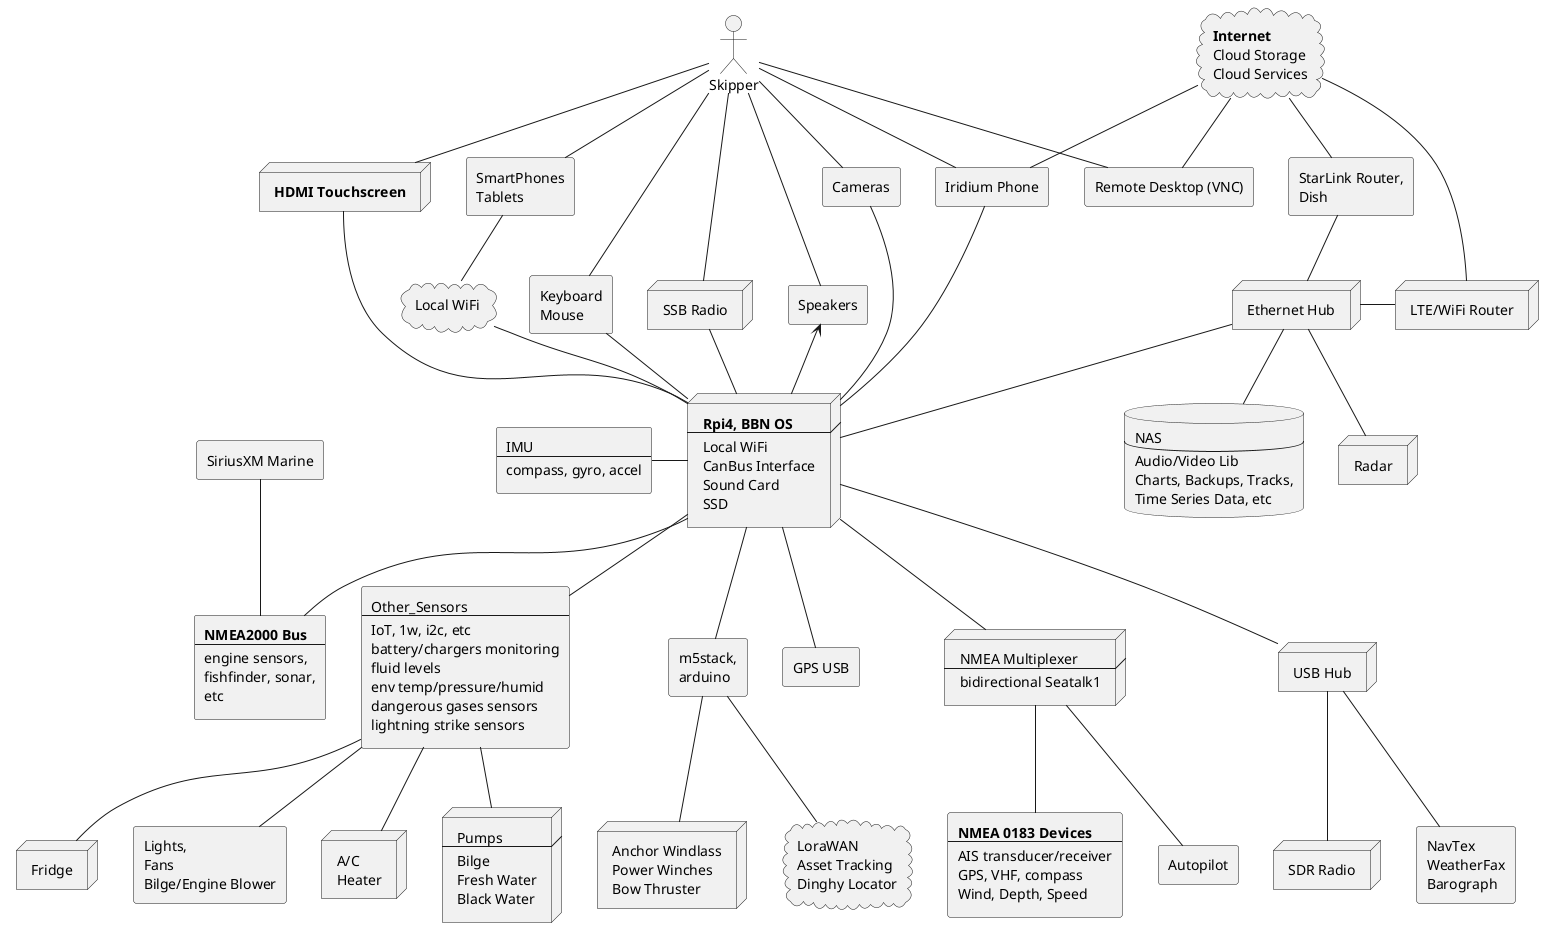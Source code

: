 @startuml

actor Skipper [
 Skipper
]

node RPI [
 <b>Rpi4, BBN OS
 ----
 Local WiFi
 CanBus Interface
 Sound Card
 SSD
]

rectangle GPS [
 GPS USB
]

rectangle IMU [
 IMU
 ----
 compass, gyro, accel
]

rectangle NMEA_2000 [
 <b>NMEA2000 Bus
 ----
 engine sensors,
 fishfinder, sonar,
 etc
]

node NMEA_Mux [
 NMEA Multiplexer
 ----
 bidirectional Seatalk1
]

rectangle NMEA_0183 [
 <b>NMEA 0183 Devices
 ----
 AIS transducer/receiver
 GPS, VHF, compass
 Wind, Depth, Speed
]

rectangle AP [
 Autopilot
]

node Eth_Hub [
 Ethernet Hub
]

node USB_Hub [
 USB Hub
]

node Router [
 LTE/WiFi Router
]

rectangle Dish_Router [
 StarLink Router,
 Dish
]

node Radar [
 Radar
]

node Touchscreen [
 <b>HDMI Touchscreen
]

rectangle Speakers [
 Speakers
]

rectangle Cameras [
 Cameras
]

node SDR [
 SDR Radio
]

node SSB [
 SSB Radio
]

cloud WiFi_Local [
 Local WiFi
]

rectangle Iridium [
 Iridium Phone
]

rectangle Other_Sensors [
 Other_Sensors
 ----
 IoT, 1w, i2c, etc
 battery/chargers monitoring
 fluid levels
 env temp/pressure/humid
 dangerous gases sensors
 lightning strike sensors
]

rectangle Remote_Desktop [
 Remote Desktop (VNC)
]

node AC [
 A/C
 Heater
]

node Pumps [
 Pumps
 ----
 Bilge
 Fresh Water
 Black Water
]

node Fridge [
 Fridge
]

rectangle Lights_Fans [
 Lights,
 Fans
 Bilge/Engine Blower
]

rectangle Keyboard_Mouse [
 Keyboard
 Mouse
]

rectangle Weather [
 NavTex
 WeatherFax
 Barograph
]

rectangle SiriusXM [
 SiriusXM Marine
]

rectangle SmartPhone [
 SmartPhones
 Tablets
]

database NAS [
 NAS
 ----
 Audio/Video Lib
 Charts, Backups, Tracks,
 Time Series Data, etc
]

node Winches [
 Anchor Windlass
 Power Winches
 Bow Thruster
]

cloud Cloud_Internet [
 <b>Internet
 Cloud Storage
 Cloud Services
]

cloud Lora [
 LoraWAN
 Asset Tracking
 Dinghy Locator
]

rectangle Esp32 [
 m5stack,
 arduino
]

RPI -- GPS
RPI -l- IMU
RPI -- NMEA_2000
RPI -- NMEA_Mux
RPI -u- Eth_Hub
RPI -- USB_Hub
RPI -u- Touchscreen
RPI -u- Cameras
RPI -u-> Speakers
RPI -u- SSB
RPI -u- Iridium
RPI -- Other_Sensors
RPI -d- Esp32
RPI -u- WiFi_Local
RPI -u- Keyboard_Mouse

SmartPhone -- WiFi_Local

SiriusXM -- NMEA_2000

Eth_Hub -r- Router
Eth_Hub -- Radar
Eth_Hub -- NAS
Eth_Hub -u- Dish_Router

USB_Hub -- SDR
USB_Hub -- Weather

Other_Sensors -- AC
Other_Sensors -- Fridge
Other_Sensors -- Lights_Fans
Other_Sensors -- Pumps

NMEA_Mux -- NMEA_0183
NMEA_Mux -- AP

Esp32 -- Lora
Esp32 -- Winches

Cloud_Internet -- Dish_Router
Cloud_Internet -- Router
Cloud_Internet -- Iridium
Cloud_Internet -- Remote_Desktop

Skipper -- Touchscreen
Skipper -- Speakers
Skipper -- Cameras
Skipper -- Iridium
Skipper -- SSB
Skipper -- SmartPhone
Skipper -- Keyboard_Mouse
Skipper -- Remote_Desktop

@enduml
